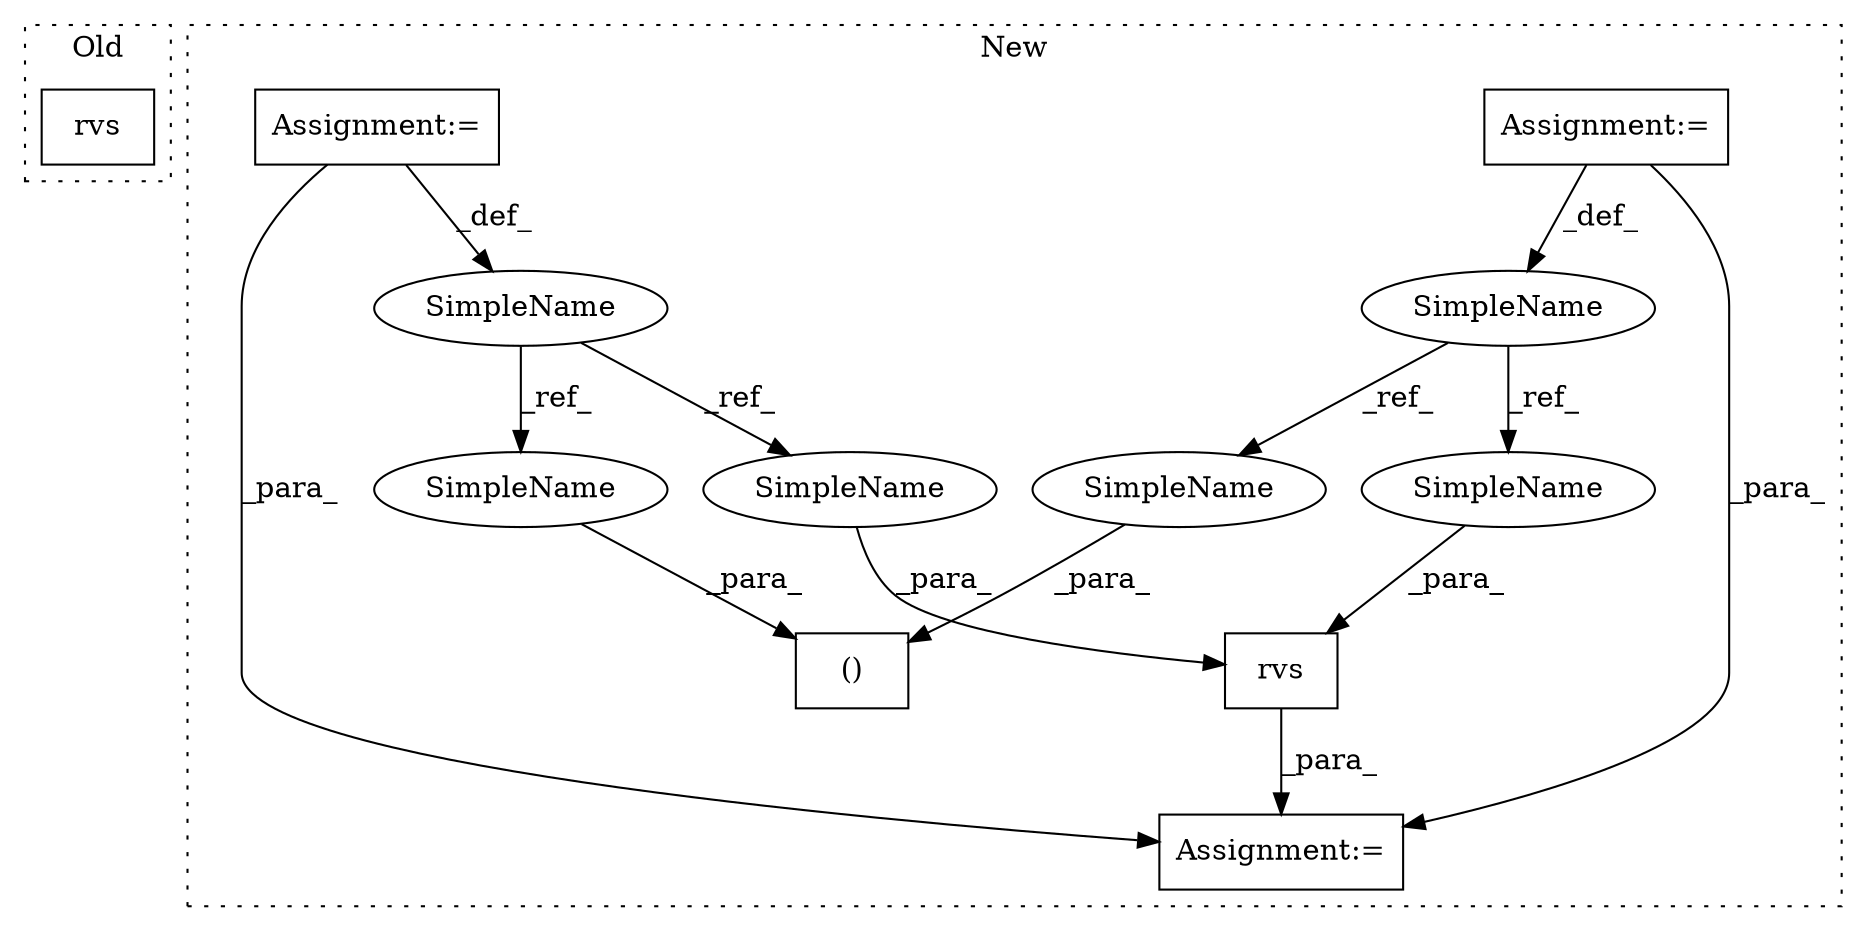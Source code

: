 digraph G {
subgraph cluster0 {
1 [label="rvs" a="32" s="73712,73729" l="4,1" shape="box"];
label = "Old";
style="dotted";
}
subgraph cluster1 {
2 [label="rvs" a="32" s="74331,74345" l="4,1" shape="box"];
3 [label="Assignment:=" a="7" s="74195" l="2" shape="box"];
4 [label="Assignment:=" a="7" s="74162" l="4" shape="box"];
5 [label="()" a="106" s="74250" l="19" shape="box"];
6 [label="SimpleName" a="42" s="74162" l="4" shape="ellipse"];
7 [label="SimpleName" a="42" s="74195" l="2" shape="ellipse"];
8 [label="Assignment:=" a="7" s="74325" l="1" shape="box"];
9 [label="SimpleName" a="42" s="74250" l="2" shape="ellipse"];
10 [label="SimpleName" a="42" s="74338" l="2" shape="ellipse"];
11 [label="SimpleName" a="42" s="74341" l="4" shape="ellipse"];
12 [label="SimpleName" a="42" s="74265" l="4" shape="ellipse"];
label = "New";
style="dotted";
}
2 -> 8 [label="_para_"];
3 -> 8 [label="_para_"];
3 -> 7 [label="_def_"];
4 -> 6 [label="_def_"];
4 -> 8 [label="_para_"];
6 -> 12 [label="_ref_"];
6 -> 11 [label="_ref_"];
7 -> 10 [label="_ref_"];
7 -> 9 [label="_ref_"];
9 -> 5 [label="_para_"];
10 -> 2 [label="_para_"];
11 -> 2 [label="_para_"];
12 -> 5 [label="_para_"];
}